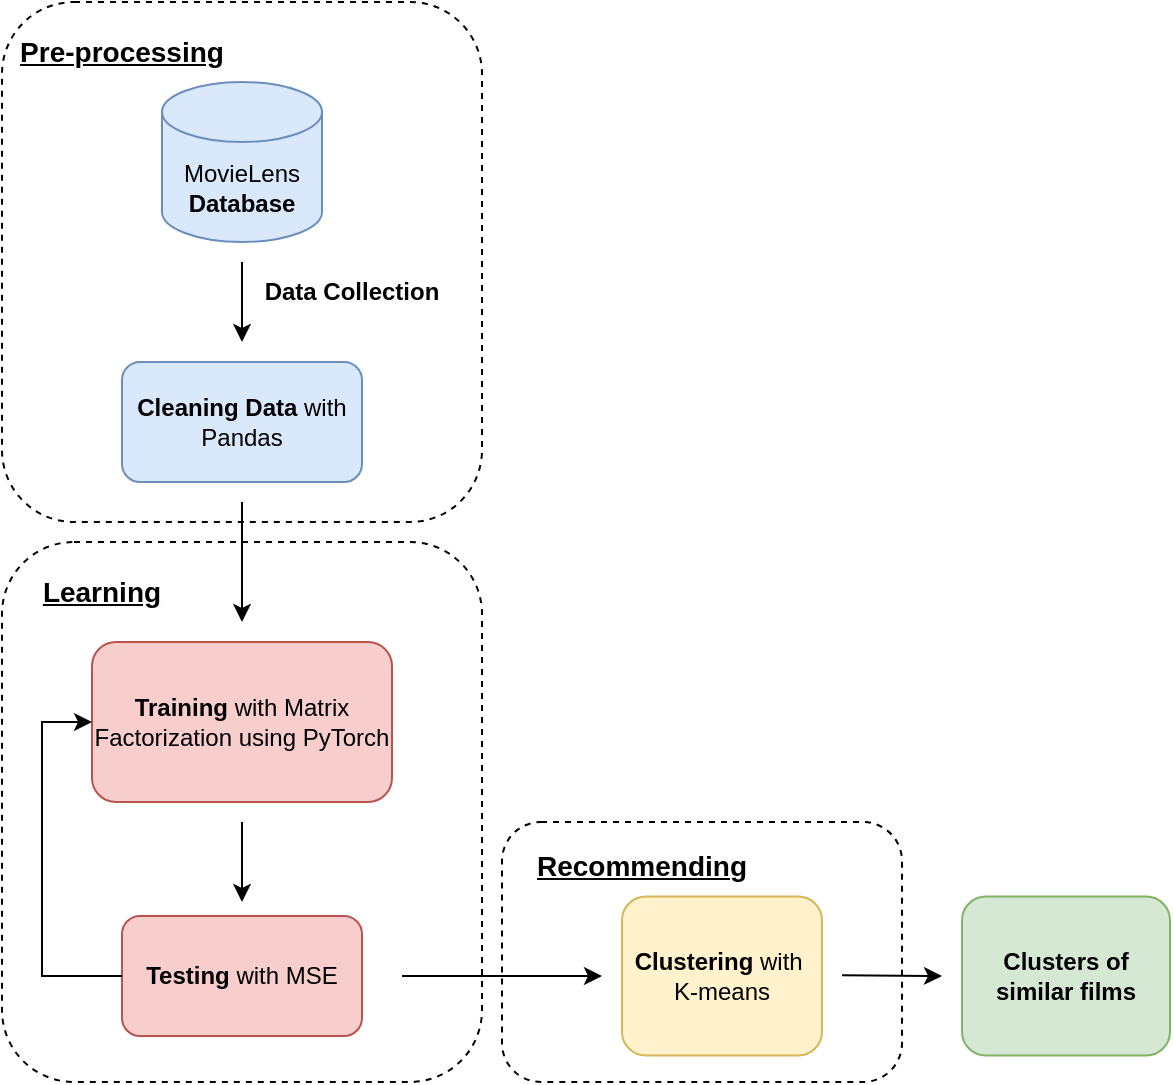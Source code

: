 <mxfile version="24.8.6">
  <diagram name="Página-1" id="wPoTjop9F4gzZ_P1RDRB">
    <mxGraphModel dx="1393" dy="801" grid="1" gridSize="10" guides="1" tooltips="1" connect="1" arrows="1" fold="1" page="1" pageScale="1" pageWidth="827" pageHeight="1169" math="0" shadow="0">
      <root>
        <mxCell id="0" />
        <mxCell id="1" parent="0" />
        <mxCell id="kMm6trMNZVdOEtCTrY3v-3" value="" style="rounded=1;whiteSpace=wrap;html=1;dashed=1;fillColor=none;" parent="1" vertex="1">
          <mxGeometry y="270" width="240" height="270" as="geometry" />
        </mxCell>
        <mxCell id="kMm6trMNZVdOEtCTrY3v-7" value="" style="rounded=1;whiteSpace=wrap;html=1;dashed=1;fillColor=none;" parent="1" vertex="1">
          <mxGeometry x="250" y="410" width="200" height="130" as="geometry" />
        </mxCell>
        <mxCell id="kMm6trMNZVdOEtCTrY3v-1" value="" style="rounded=1;whiteSpace=wrap;html=1;dashed=1;fillColor=none;" parent="1" vertex="1">
          <mxGeometry width="240" height="260" as="geometry" />
        </mxCell>
        <mxCell id="Kg3V1V4wY09qNhEiFwgA-237" value="MovieLens &lt;b&gt;Database&lt;/b&gt;" style="shape=cylinder3;whiteSpace=wrap;html=1;boundedLbl=1;backgroundOutline=1;size=15;fillColor=#dae8fc;strokeColor=#6c8ebf;" parent="1" vertex="1">
          <mxGeometry x="80" y="40" width="80" height="80" as="geometry" />
        </mxCell>
        <mxCell id="Kg3V1V4wY09qNhEiFwgA-240" value="&lt;b&gt;Data Collection&lt;/b&gt;" style="text;html=1;align=center;verticalAlign=middle;whiteSpace=wrap;rounded=0;" parent="1" vertex="1">
          <mxGeometry x="130" y="130" width="90" height="30" as="geometry" />
        </mxCell>
        <mxCell id="Kg3V1V4wY09qNhEiFwgA-260" value="&lt;b&gt;Clusters of similar films&lt;/b&gt;" style="rounded=1;whiteSpace=wrap;html=1;fillColor=#d5e8d4;strokeColor=#82b366;" parent="1" vertex="1">
          <mxGeometry x="480" y="447.25" width="104" height="79.5" as="geometry" />
        </mxCell>
        <mxCell id="Kg3V1V4wY09qNhEiFwgA-263" value="" style="endArrow=classic;html=1;rounded=0;" parent="1" edge="1">
          <mxGeometry width="50" height="50" relative="1" as="geometry">
            <mxPoint x="200" y="487" as="sourcePoint" />
            <mxPoint x="300" y="487" as="targetPoint" />
          </mxGeometry>
        </mxCell>
        <mxCell id="kMm6trMNZVdOEtCTrY3v-2" value="&lt;u style=&quot;font-size: 14px;&quot;&gt;&lt;font style=&quot;font-size: 14px;&quot;&gt;Pre-processing&lt;/font&gt;&lt;/u&gt;" style="text;html=1;align=center;verticalAlign=middle;whiteSpace=wrap;rounded=0;fontStyle=1;fontSize=14;" parent="1" vertex="1">
          <mxGeometry y="10" width="120" height="30" as="geometry" />
        </mxCell>
        <mxCell id="kMm6trMNZVdOEtCTrY3v-6" value="&lt;u style=&quot;font-size: 14px;&quot;&gt;&lt;font style=&quot;font-size: 14px;&quot;&gt;Learning&lt;/font&gt;&lt;/u&gt;" style="text;html=1;align=center;verticalAlign=middle;whiteSpace=wrap;rounded=0;fontStyle=1;fontSize=14;" parent="1" vertex="1">
          <mxGeometry x="20" y="280" width="60" height="30" as="geometry" />
        </mxCell>
        <mxCell id="kMm6trMNZVdOEtCTrY3v-11" value="&lt;u&gt;&lt;font style=&quot;font-size: 14px;&quot;&gt;Recommending&lt;/font&gt;&lt;/u&gt;" style="text;html=1;align=center;verticalAlign=middle;whiteSpace=wrap;rounded=0;fontStyle=1" parent="1" vertex="1">
          <mxGeometry x="290" y="417.25" width="60" height="30" as="geometry" />
        </mxCell>
        <mxCell id="6KSFJQyAtl1nCRV1jVeP-7" value="&lt;div style=&quot;forced-color-adjust: none;&quot;&gt;&lt;b&gt;Training&amp;nbsp;&lt;/b&gt;with Matrix Factorization using PyTorch&lt;/div&gt;" style="rounded=1;whiteSpace=wrap;html=1;fillColor=#f8cecc;strokeColor=#b85450;" parent="1" vertex="1">
          <mxGeometry x="45" y="320" width="150" height="80" as="geometry" />
        </mxCell>
        <mxCell id="6KSFJQyAtl1nCRV1jVeP-8" value="&lt;b&gt;Testing&lt;/b&gt;&amp;nbsp;with MSE" style="rounded=1;whiteSpace=wrap;html=1;fillColor=#f8cecc;strokeColor=#b85450;" parent="1" vertex="1">
          <mxGeometry x="60" y="457" width="120" height="60" as="geometry" />
        </mxCell>
        <mxCell id="6KSFJQyAtl1nCRV1jVeP-9" value="&lt;b&gt;Cleaning Data&amp;nbsp;&lt;/b&gt;with Pandas" style="rounded=1;whiteSpace=wrap;html=1;fillColor=#dae8fc;strokeColor=#6c8ebf;" parent="1" vertex="1">
          <mxGeometry x="60" y="180" width="120" height="60" as="geometry" />
        </mxCell>
        <mxCell id="6KSFJQyAtl1nCRV1jVeP-12" value="" style="endArrow=classic;html=1;rounded=0;" parent="1" edge="1">
          <mxGeometry width="50" height="50" relative="1" as="geometry">
            <mxPoint x="120" y="130" as="sourcePoint" />
            <mxPoint x="120" y="170" as="targetPoint" />
          </mxGeometry>
        </mxCell>
        <mxCell id="6KSFJQyAtl1nCRV1jVeP-13" value="" style="endArrow=classic;html=1;rounded=0;" parent="1" edge="1">
          <mxGeometry width="50" height="50" relative="1" as="geometry">
            <mxPoint x="120" y="250" as="sourcePoint" />
            <mxPoint x="120" y="310" as="targetPoint" />
          </mxGeometry>
        </mxCell>
        <mxCell id="6KSFJQyAtl1nCRV1jVeP-16" value="" style="endArrow=classic;html=1;rounded=0;" parent="1" edge="1">
          <mxGeometry width="50" height="50" relative="1" as="geometry">
            <mxPoint x="120" y="410" as="sourcePoint" />
            <mxPoint x="120" y="450" as="targetPoint" />
          </mxGeometry>
        </mxCell>
        <mxCell id="6KSFJQyAtl1nCRV1jVeP-17" value="&lt;b&gt;Clustering&lt;/b&gt;&amp;nbsp;with&amp;nbsp;&lt;div&gt;K-means&lt;/div&gt;" style="rounded=1;whiteSpace=wrap;html=1;fillColor=#fff2cc;strokeColor=#d6b656;" parent="1" vertex="1">
          <mxGeometry x="310" y="447.25" width="100" height="79.5" as="geometry" />
        </mxCell>
        <mxCell id="6KSFJQyAtl1nCRV1jVeP-25" value="" style="endArrow=classic;html=1;rounded=0;" parent="1" edge="1">
          <mxGeometry width="50" height="50" relative="1" as="geometry">
            <mxPoint x="420" y="486.66" as="sourcePoint" />
            <mxPoint x="470" y="487" as="targetPoint" />
          </mxGeometry>
        </mxCell>
        <mxCell id="gs1M4umEk7bPt0wRhXeg-2" value="" style="endArrow=classic;html=1;rounded=0;exitX=0;exitY=0.5;exitDx=0;exitDy=0;entryX=0;entryY=0.5;entryDx=0;entryDy=0;" parent="1" source="6KSFJQyAtl1nCRV1jVeP-8" target="6KSFJQyAtl1nCRV1jVeP-7" edge="1">
          <mxGeometry width="50" height="50" relative="1" as="geometry">
            <mxPoint x="20" y="467" as="sourcePoint" />
            <mxPoint x="20" y="507" as="targetPoint" />
            <Array as="points">
              <mxPoint x="20" y="487" />
              <mxPoint x="20" y="360" />
            </Array>
          </mxGeometry>
        </mxCell>
      </root>
    </mxGraphModel>
  </diagram>
</mxfile>
